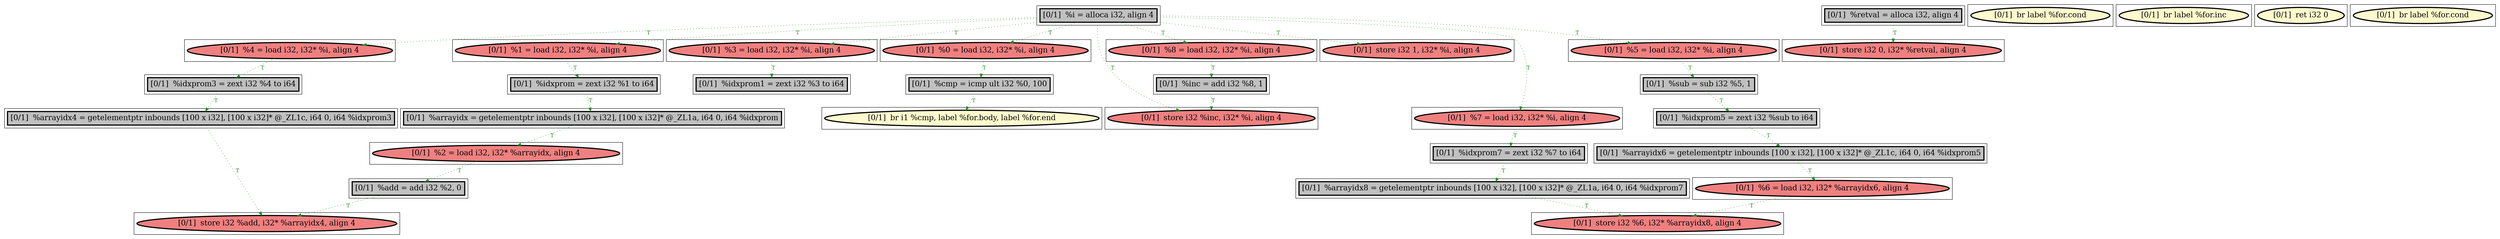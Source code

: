 
digraph G {



node156->node160 [style=dotted,color=forestgreen,label="T",fontcolor=forestgreen ]
node141->node153 [style=dotted,color=forestgreen,label="T",fontcolor=forestgreen ]
node149->node148 [style=dotted,color=forestgreen,label="T",fontcolor=forestgreen ]
node152->node158 [style=dotted,color=forestgreen,label="T",fontcolor=forestgreen ]
node158->node156 [style=dotted,color=forestgreen,label="T",fontcolor=forestgreen ]
node157->node161 [style=dotted,color=forestgreen,label="T",fontcolor=forestgreen ]
node157->node166 [style=dotted,color=forestgreen,label="T",fontcolor=forestgreen ]
node157->node152 [style=dotted,color=forestgreen,label="T",fontcolor=forestgreen ]
node157->node138 [style=dotted,color=forestgreen,label="T",fontcolor=forestgreen ]
node166->node167 [style=dotted,color=forestgreen,label="T",fontcolor=forestgreen ]
node139->node138 [style=dotted,color=forestgreen,label="T",fontcolor=forestgreen ]
node151->node143 [style=dotted,color=forestgreen,label="T",fontcolor=forestgreen ]
node154->node149 [style=dotted,color=forestgreen,label="T",fontcolor=forestgreen ]
node164->node147 [style=dotted,color=forestgreen,label="T",fontcolor=forestgreen ]
node157->node150 [style=dotted,color=forestgreen,label="T",fontcolor=forestgreen ]
node140->node139 [style=dotted,color=forestgreen,label="T",fontcolor=forestgreen ]
node157->node140 [style=dotted,color=forestgreen,label="T",fontcolor=forestgreen ]
node160->node164 [style=dotted,color=forestgreen,label="T",fontcolor=forestgreen ]
node144->node151 [style=dotted,color=forestgreen,label="T",fontcolor=forestgreen ]
node153->node145 [style=dotted,color=forestgreen,label="T",fontcolor=forestgreen ]
node167->node165 [style=dotted,color=forestgreen,label="T",fontcolor=forestgreen ]
node161->node159 [style=dotted,color=forestgreen,label="T",fontcolor=forestgreen ]
node163->node145 [style=dotted,color=forestgreen,label="T",fontcolor=forestgreen ]
node148->node147 [style=dotted,color=forestgreen,label="T",fontcolor=forestgreen ]
node143->node163 [style=dotted,color=forestgreen,label="T",fontcolor=forestgreen ]
node146->node144 [style=dotted,color=forestgreen,label="T",fontcolor=forestgreen ]
node157->node154 [style=dotted,color=forestgreen,label="T",fontcolor=forestgreen ]
node157->node142 [style=dotted,color=forestgreen,label="T",fontcolor=forestgreen ]
node162->node169 [style=dotted,color=forestgreen,label="T",fontcolor=forestgreen ]
node157->node146 [style=dotted,color=forestgreen,label="T",fontcolor=forestgreen ]
node142->node141 [style=dotted,color=forestgreen,label="T",fontcolor=forestgreen ]


subgraph cluster33 {


node169 [penwidth=3.0,fontsize=20,fillcolor=lightcoral,label="[0/1]  store i32 0, i32* %retval, align 4",shape=ellipse,style=filled ]



}

subgraph cluster27 {


node163 [penwidth=3.0,fontsize=20,fillcolor=lightcoral,label="[0/1]  %6 = load i32, i32* %arrayidx6, align 4",shape=ellipse,style=filled ]



}

subgraph cluster28 {


node164 [penwidth=3.0,fontsize=20,fillcolor=grey,label="[0/1]  %add = add i32 %2, 0",shape=rectangle,style=filled ]



}

subgraph cluster26 {


node162 [penwidth=3.0,fontsize=20,fillcolor=grey,label="[0/1]  %retval = alloca i32, align 4",shape=rectangle,style=filled ]



}

subgraph cluster29 {


node165 [penwidth=3.0,fontsize=20,fillcolor=lemonchiffon,label="[0/1]  br i1 %cmp, label %for.body, label %for.end",shape=ellipse,style=filled ]



}

subgraph cluster25 {


node161 [penwidth=3.0,fontsize=20,fillcolor=lightcoral,label="[0/1]  %3 = load i32, i32* %i, align 4",shape=ellipse,style=filled ]



}

subgraph cluster24 {


node160 [penwidth=3.0,fontsize=20,fillcolor=lightcoral,label="[0/1]  %2 = load i32, i32* %arrayidx, align 4",shape=ellipse,style=filled ]



}

subgraph cluster22 {


node158 [penwidth=3.0,fontsize=20,fillcolor=grey,label="[0/1]  %idxprom = zext i32 %1 to i64",shape=rectangle,style=filled ]



}

subgraph cluster20 {


node156 [penwidth=3.0,fontsize=20,fillcolor=grey,label="[0/1]  %arrayidx = getelementptr inbounds [100 x i32], [100 x i32]* @_ZL1a, i64 0, i64 %idxprom",shape=rectangle,style=filled ]



}

subgraph cluster18 {


node154 [penwidth=3.0,fontsize=20,fillcolor=lightcoral,label="[0/1]  %4 = load i32, i32* %i, align 4",shape=ellipse,style=filled ]



}

subgraph cluster16 {


node152 [penwidth=3.0,fontsize=20,fillcolor=lightcoral,label="[0/1]  %1 = load i32, i32* %i, align 4",shape=ellipse,style=filled ]



}

subgraph cluster17 {


node153 [penwidth=3.0,fontsize=20,fillcolor=grey,label="[0/1]  %arrayidx8 = getelementptr inbounds [100 x i32], [100 x i32]* @_ZL1a, i64 0, i64 %idxprom7",shape=rectangle,style=filled ]



}

subgraph cluster4 {


node140 [penwidth=3.0,fontsize=20,fillcolor=lightcoral,label="[0/1]  %8 = load i32, i32* %i, align 4",shape=ellipse,style=filled ]



}

subgraph cluster3 {


node139 [penwidth=3.0,fontsize=20,fillcolor=grey,label="[0/1]  %inc = add i32 %8, 1",shape=rectangle,style=filled ]



}

subgraph cluster2 {


node138 [penwidth=3.0,fontsize=20,fillcolor=lightcoral,label="[0/1]  store i32 %inc, i32* %i, align 4",shape=ellipse,style=filled ]



}

subgraph cluster1 {


node137 [penwidth=3.0,fontsize=20,fillcolor=lemonchiffon,label="[0/1]  br label %for.cond",shape=ellipse,style=filled ]



}

subgraph cluster12 {


node148 [penwidth=3.0,fontsize=20,fillcolor=grey,label="[0/1]  %arrayidx4 = getelementptr inbounds [100 x i32], [100 x i32]* @_ZL1c, i64 0, i64 %idxprom3",shape=rectangle,style=filled ]



}

subgraph cluster32 {


node168 [penwidth=3.0,fontsize=20,fillcolor=lemonchiffon,label="[0/1]  br label %for.inc",shape=ellipse,style=filled ]



}

subgraph cluster5 {


node141 [penwidth=3.0,fontsize=20,fillcolor=grey,label="[0/1]  %idxprom7 = zext i32 %7 to i64",shape=rectangle,style=filled ]



}

subgraph cluster0 {


node136 [penwidth=3.0,fontsize=20,fillcolor=lemonchiffon,label="[0/1]  ret i32 0",shape=ellipse,style=filled ]



}

subgraph cluster31 {


node167 [penwidth=3.0,fontsize=20,fillcolor=grey,label="[0/1]  %cmp = icmp ult i32 %0, 100",shape=rectangle,style=filled ]



}

subgraph cluster30 {


node166 [penwidth=3.0,fontsize=20,fillcolor=lightcoral,label="[0/1]  %0 = load i32, i32* %i, align 4",shape=ellipse,style=filled ]



}

subgraph cluster6 {


node142 [penwidth=3.0,fontsize=20,fillcolor=lightcoral,label="[0/1]  %7 = load i32, i32* %i, align 4",shape=ellipse,style=filled ]



}

subgraph cluster14 {


node150 [penwidth=3.0,fontsize=20,fillcolor=lightcoral,label="[0/1]  store i32 1, i32* %i, align 4",shape=ellipse,style=filled ]



}

subgraph cluster7 {


node143 [penwidth=3.0,fontsize=20,fillcolor=grey,label="[0/1]  %arrayidx6 = getelementptr inbounds [100 x i32], [100 x i32]* @_ZL1c, i64 0, i64 %idxprom5",shape=rectangle,style=filled ]



}

subgraph cluster23 {


node159 [penwidth=3.0,fontsize=20,fillcolor=grey,label="[0/1]  %idxprom1 = zext i32 %3 to i64",shape=rectangle,style=filled ]



}

subgraph cluster8 {


node144 [penwidth=3.0,fontsize=20,fillcolor=grey,label="[0/1]  %sub = sub i32 %5, 1",shape=rectangle,style=filled ]



}

subgraph cluster21 {


node157 [penwidth=3.0,fontsize=20,fillcolor=grey,label="[0/1]  %i = alloca i32, align 4",shape=rectangle,style=filled ]



}

subgraph cluster9 {


node145 [penwidth=3.0,fontsize=20,fillcolor=lightcoral,label="[0/1]  store i32 %6, i32* %arrayidx8, align 4",shape=ellipse,style=filled ]



}

subgraph cluster19 {


node155 [penwidth=3.0,fontsize=20,fillcolor=lemonchiffon,label="[0/1]  br label %for.cond",shape=ellipse,style=filled ]



}

subgraph cluster10 {


node146 [penwidth=3.0,fontsize=20,fillcolor=lightcoral,label="[0/1]  %5 = load i32, i32* %i, align 4",shape=ellipse,style=filled ]



}

subgraph cluster11 {


node147 [penwidth=3.0,fontsize=20,fillcolor=lightcoral,label="[0/1]  store i32 %add, i32* %arrayidx4, align 4",shape=ellipse,style=filled ]



}

subgraph cluster13 {


node149 [penwidth=3.0,fontsize=20,fillcolor=grey,label="[0/1]  %idxprom3 = zext i32 %4 to i64",shape=rectangle,style=filled ]



}

subgraph cluster15 {


node151 [penwidth=3.0,fontsize=20,fillcolor=grey,label="[0/1]  %idxprom5 = zext i32 %sub to i64",shape=rectangle,style=filled ]



}

}
